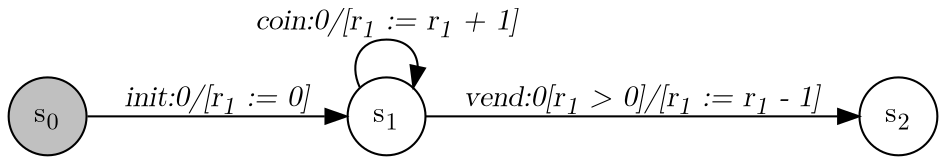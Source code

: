 digraph Coin_Choc{
   graph [rankdir="LR", fontname="Latin Modern Math"];
   node [color="black", fillcolor="white", shape="circle", style="filled", fontname="Latin Modern Math"];
   edge [fontname="Latin Modern Math"];

   s0[fillcolor="gray", label=<s<sub>0</sub>>];
   s1[label=<s<sub>1</sub>>];
   s2[label=<s<sub>2</sub>>];

   s0->s1[label=<<i>init:0/&#91;r<sub>1</sub> := 0&#93;</i>>];
   s1->s1[label=<<i>coin:0/&#91;r<sub>1</sub> := r<sub>1</sub> + 1&#93;</i>>];
   s1->s2[label=<<i>vend:0&#91;r<sub>1</sub> &gt; 0&#93;/&#91;r<sub>1</sub> := r<sub>1</sub> - 1&#93;</i>>];
}
